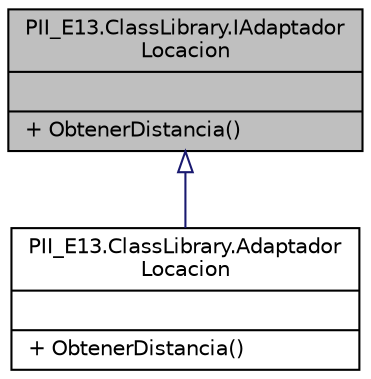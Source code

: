 digraph "PII_E13.ClassLibrary.IAdaptadorLocacion"
{
 // INTERACTIVE_SVG=YES
 // LATEX_PDF_SIZE
  edge [fontname="Helvetica",fontsize="10",labelfontname="Helvetica",labelfontsize="10"];
  node [fontname="Helvetica",fontsize="10",shape=record];
  Node1 [label="{PII_E13.ClassLibrary.IAdaptador\lLocacion\n||+ ObtenerDistancia()\l}",height=0.2,width=0.4,color="black", fillcolor="grey75", style="filled", fontcolor="black",tooltip="Interfaz utilizada para desacoplar la implementación de la clase AdaptadorLocacion utilizando el patr..."];
  Node1 -> Node2 [dir="back",color="midnightblue",fontsize="10",style="solid",arrowtail="onormal",fontname="Helvetica"];
  Node2 [label="{PII_E13.ClassLibrary.Adaptador\lLocacion\n||+ ObtenerDistancia()\l}",height=0.2,width=0.4,color="black", fillcolor="white", style="filled",URL="$classPII__E13_1_1ClassLibrary_1_1AdaptadorLocacion.html",tooltip="Patrones y principios utilizados en esta clase: Expert conocer la informacion de las ubicaciones a la..."];
}
